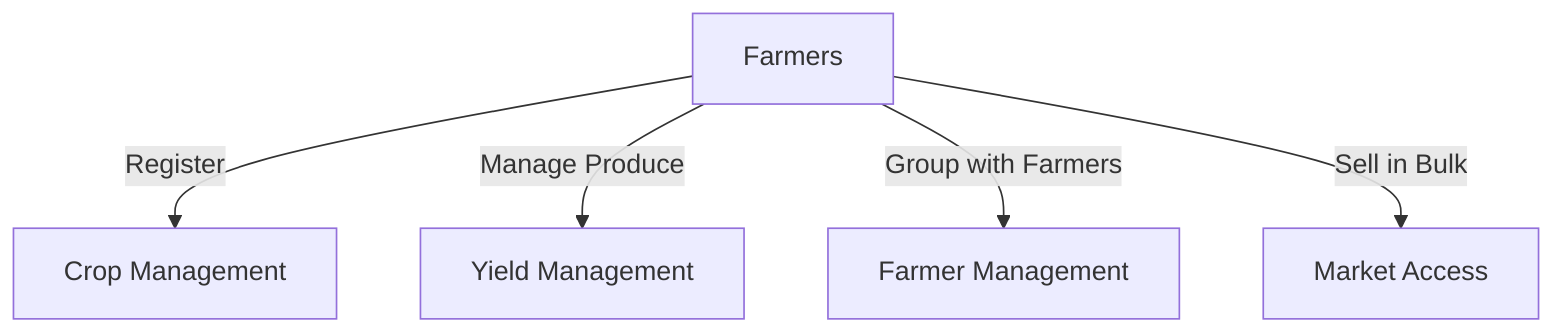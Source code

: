 %%{ init : { "theme" : "default" } }%%
graph TD
    A[Farmers] -->|Register| B[Crop Management]
    A -->|Manage Produce| C[Yield Management]
    A -->|Group with Farmers| D[Farmer Management]
    A -->|Sell in Bulk| E[Market Access]